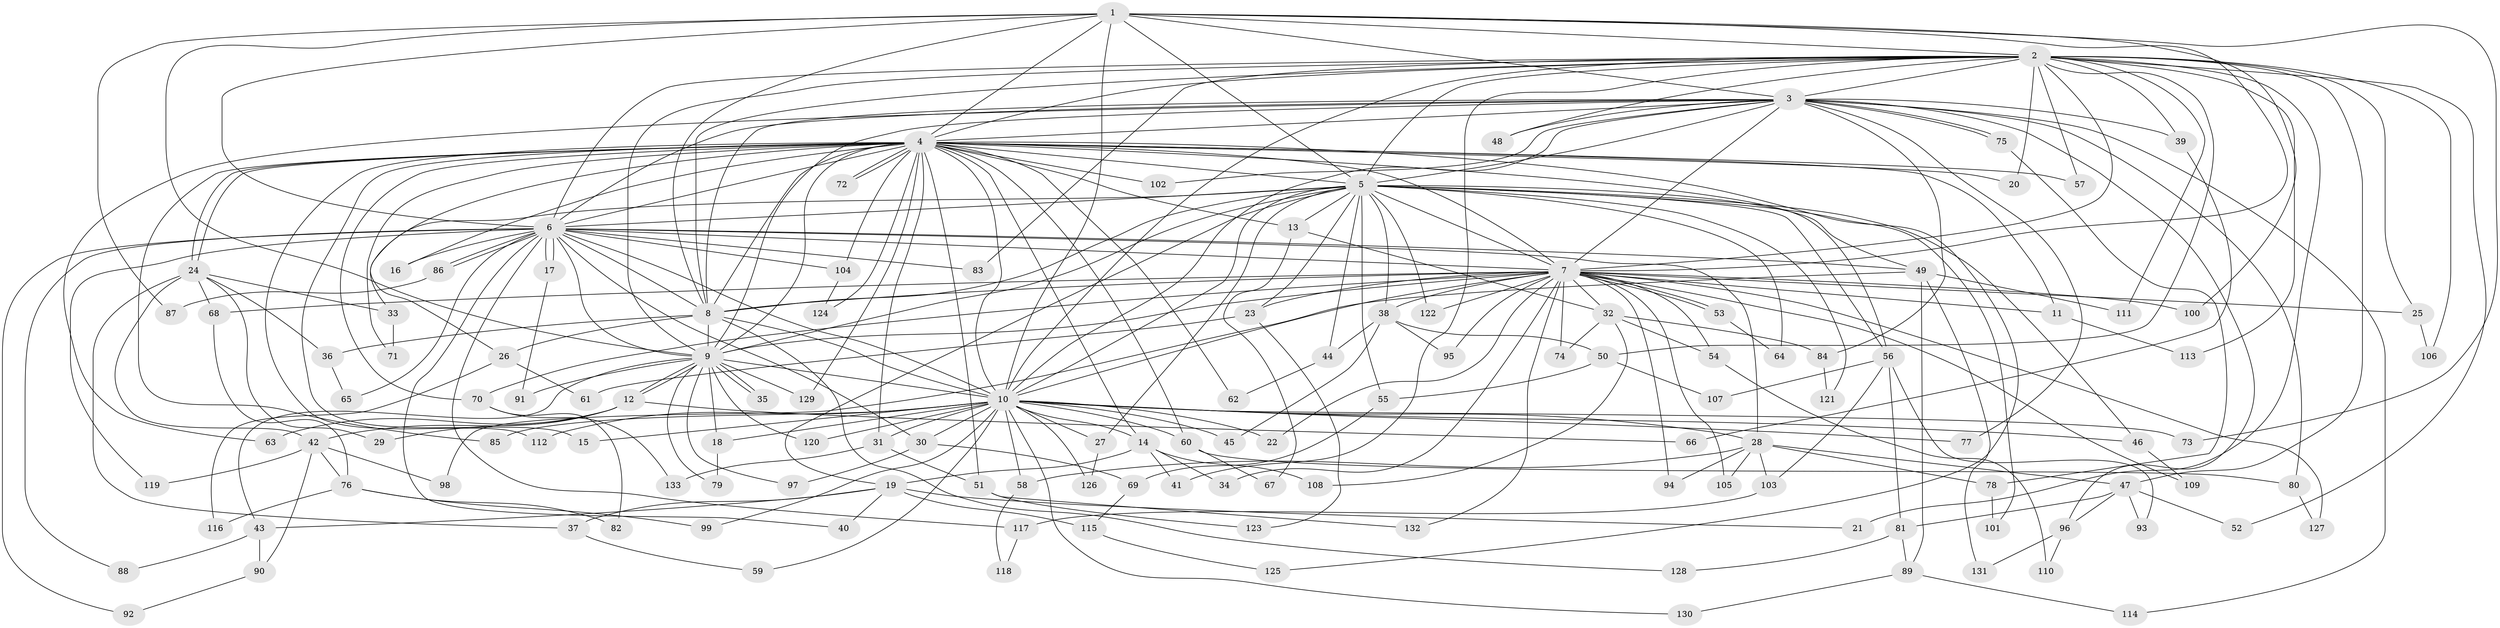 // Generated by graph-tools (version 1.1) at 2025/44/03/09/25 04:44:32]
// undirected, 133 vertices, 291 edges
graph export_dot {
graph [start="1"]
  node [color=gray90,style=filled];
  1;
  2;
  3;
  4;
  5;
  6;
  7;
  8;
  9;
  10;
  11;
  12;
  13;
  14;
  15;
  16;
  17;
  18;
  19;
  20;
  21;
  22;
  23;
  24;
  25;
  26;
  27;
  28;
  29;
  30;
  31;
  32;
  33;
  34;
  35;
  36;
  37;
  38;
  39;
  40;
  41;
  42;
  43;
  44;
  45;
  46;
  47;
  48;
  49;
  50;
  51;
  52;
  53;
  54;
  55;
  56;
  57;
  58;
  59;
  60;
  61;
  62;
  63;
  64;
  65;
  66;
  67;
  68;
  69;
  70;
  71;
  72;
  73;
  74;
  75;
  76;
  77;
  78;
  79;
  80;
  81;
  82;
  83;
  84;
  85;
  86;
  87;
  88;
  89;
  90;
  91;
  92;
  93;
  94;
  95;
  96;
  97;
  98;
  99;
  100;
  101;
  102;
  103;
  104;
  105;
  106;
  107;
  108;
  109;
  110;
  111;
  112;
  113;
  114;
  115;
  116;
  117;
  118;
  119;
  120;
  121;
  122;
  123;
  124;
  125;
  126;
  127;
  128;
  129;
  130;
  131;
  132;
  133;
  1 -- 2;
  1 -- 3;
  1 -- 4;
  1 -- 5;
  1 -- 6;
  1 -- 7;
  1 -- 8;
  1 -- 9;
  1 -- 10;
  1 -- 73;
  1 -- 87;
  1 -- 100;
  2 -- 3;
  2 -- 4;
  2 -- 5;
  2 -- 6;
  2 -- 7;
  2 -- 8;
  2 -- 9;
  2 -- 10;
  2 -- 20;
  2 -- 21;
  2 -- 25;
  2 -- 39;
  2 -- 41;
  2 -- 47;
  2 -- 48;
  2 -- 50;
  2 -- 52;
  2 -- 57;
  2 -- 83;
  2 -- 106;
  2 -- 111;
  2 -- 113;
  3 -- 4;
  3 -- 5;
  3 -- 6;
  3 -- 7;
  3 -- 8;
  3 -- 9;
  3 -- 10;
  3 -- 39;
  3 -- 48;
  3 -- 63;
  3 -- 75;
  3 -- 75;
  3 -- 77;
  3 -- 80;
  3 -- 84;
  3 -- 96;
  3 -- 102;
  3 -- 114;
  4 -- 5;
  4 -- 6;
  4 -- 7;
  4 -- 8;
  4 -- 9;
  4 -- 10;
  4 -- 11;
  4 -- 13;
  4 -- 14;
  4 -- 15;
  4 -- 16;
  4 -- 20;
  4 -- 24;
  4 -- 24;
  4 -- 26;
  4 -- 31;
  4 -- 51;
  4 -- 56;
  4 -- 57;
  4 -- 60;
  4 -- 62;
  4 -- 70;
  4 -- 71;
  4 -- 72;
  4 -- 72;
  4 -- 85;
  4 -- 102;
  4 -- 104;
  4 -- 112;
  4 -- 124;
  4 -- 125;
  4 -- 129;
  5 -- 6;
  5 -- 7;
  5 -- 8;
  5 -- 9;
  5 -- 10;
  5 -- 13;
  5 -- 19;
  5 -- 23;
  5 -- 27;
  5 -- 33;
  5 -- 38;
  5 -- 44;
  5 -- 46;
  5 -- 49;
  5 -- 55;
  5 -- 56;
  5 -- 64;
  5 -- 101;
  5 -- 121;
  5 -- 122;
  6 -- 7;
  6 -- 8;
  6 -- 9;
  6 -- 10;
  6 -- 16;
  6 -- 17;
  6 -- 17;
  6 -- 28;
  6 -- 30;
  6 -- 40;
  6 -- 49;
  6 -- 65;
  6 -- 83;
  6 -- 86;
  6 -- 86;
  6 -- 88;
  6 -- 92;
  6 -- 104;
  6 -- 117;
  6 -- 119;
  7 -- 8;
  7 -- 9;
  7 -- 10;
  7 -- 11;
  7 -- 22;
  7 -- 23;
  7 -- 25;
  7 -- 32;
  7 -- 34;
  7 -- 38;
  7 -- 53;
  7 -- 53;
  7 -- 54;
  7 -- 68;
  7 -- 70;
  7 -- 74;
  7 -- 94;
  7 -- 95;
  7 -- 100;
  7 -- 105;
  7 -- 109;
  7 -- 122;
  7 -- 127;
  7 -- 132;
  8 -- 9;
  8 -- 10;
  8 -- 26;
  8 -- 36;
  8 -- 128;
  9 -- 10;
  9 -- 12;
  9 -- 12;
  9 -- 18;
  9 -- 35;
  9 -- 35;
  9 -- 43;
  9 -- 79;
  9 -- 91;
  9 -- 97;
  9 -- 120;
  9 -- 129;
  10 -- 14;
  10 -- 15;
  10 -- 18;
  10 -- 22;
  10 -- 27;
  10 -- 28;
  10 -- 30;
  10 -- 31;
  10 -- 45;
  10 -- 46;
  10 -- 58;
  10 -- 59;
  10 -- 60;
  10 -- 73;
  10 -- 77;
  10 -- 85;
  10 -- 99;
  10 -- 112;
  10 -- 120;
  10 -- 126;
  10 -- 130;
  11 -- 113;
  12 -- 29;
  12 -- 42;
  12 -- 63;
  12 -- 66;
  13 -- 32;
  13 -- 67;
  14 -- 19;
  14 -- 34;
  14 -- 41;
  14 -- 108;
  17 -- 91;
  18 -- 79;
  19 -- 21;
  19 -- 37;
  19 -- 40;
  19 -- 43;
  19 -- 115;
  23 -- 61;
  23 -- 123;
  24 -- 29;
  24 -- 33;
  24 -- 36;
  24 -- 37;
  24 -- 42;
  24 -- 68;
  25 -- 106;
  26 -- 61;
  26 -- 116;
  27 -- 126;
  28 -- 47;
  28 -- 58;
  28 -- 78;
  28 -- 94;
  28 -- 103;
  28 -- 105;
  30 -- 69;
  30 -- 97;
  31 -- 51;
  31 -- 133;
  32 -- 54;
  32 -- 74;
  32 -- 84;
  32 -- 108;
  33 -- 71;
  36 -- 65;
  37 -- 59;
  38 -- 44;
  38 -- 45;
  38 -- 50;
  38 -- 95;
  39 -- 66;
  42 -- 76;
  42 -- 90;
  42 -- 98;
  42 -- 119;
  43 -- 88;
  43 -- 90;
  44 -- 62;
  46 -- 109;
  47 -- 52;
  47 -- 81;
  47 -- 93;
  47 -- 96;
  49 -- 89;
  49 -- 98;
  49 -- 111;
  49 -- 131;
  50 -- 55;
  50 -- 107;
  51 -- 123;
  51 -- 132;
  53 -- 64;
  54 -- 110;
  55 -- 69;
  56 -- 81;
  56 -- 93;
  56 -- 103;
  56 -- 107;
  58 -- 118;
  60 -- 67;
  60 -- 80;
  68 -- 76;
  69 -- 115;
  70 -- 82;
  70 -- 133;
  75 -- 78;
  76 -- 82;
  76 -- 99;
  76 -- 116;
  78 -- 101;
  80 -- 127;
  81 -- 89;
  81 -- 128;
  84 -- 121;
  86 -- 87;
  89 -- 114;
  89 -- 130;
  90 -- 92;
  96 -- 110;
  96 -- 131;
  103 -- 117;
  104 -- 124;
  115 -- 125;
  117 -- 118;
}

